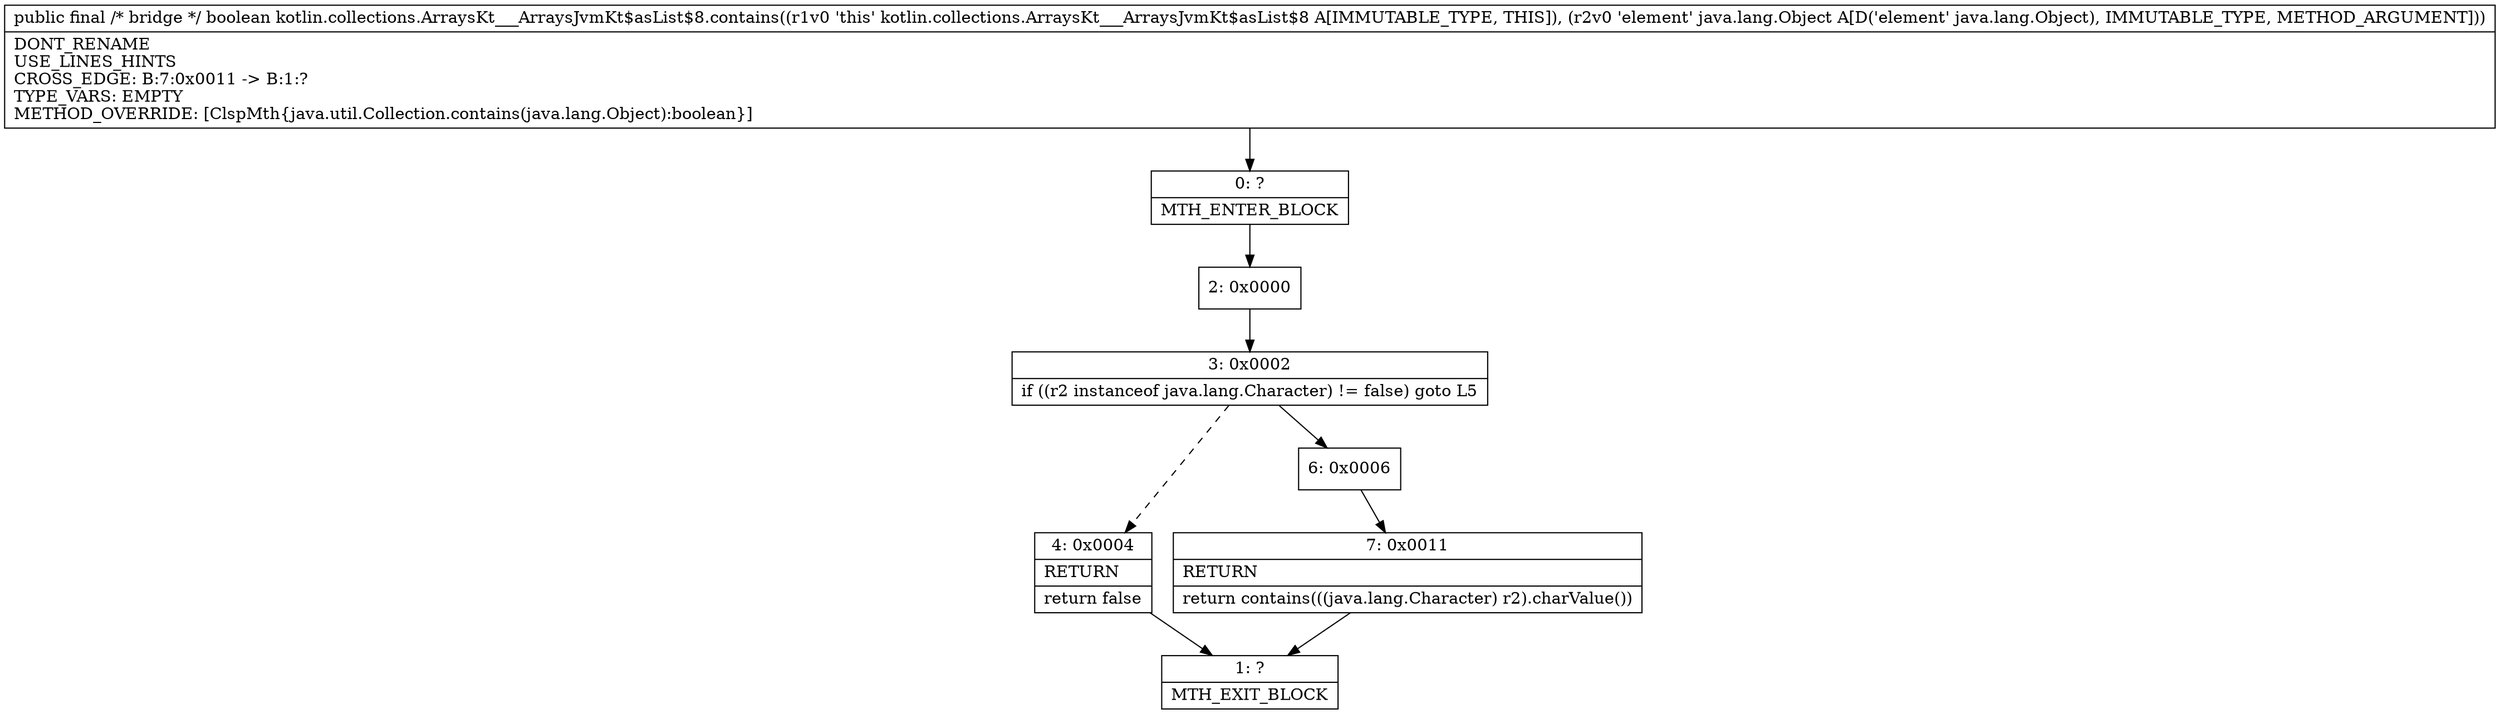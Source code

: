digraph "CFG forkotlin.collections.ArraysKt___ArraysJvmKt$asList$8.contains(Ljava\/lang\/Object;)Z" {
Node_0 [shape=record,label="{0\:\ ?|MTH_ENTER_BLOCK\l}"];
Node_2 [shape=record,label="{2\:\ 0x0000}"];
Node_3 [shape=record,label="{3\:\ 0x0002|if ((r2 instanceof java.lang.Character) != false) goto L5\l}"];
Node_4 [shape=record,label="{4\:\ 0x0004|RETURN\l|return false\l}"];
Node_1 [shape=record,label="{1\:\ ?|MTH_EXIT_BLOCK\l}"];
Node_6 [shape=record,label="{6\:\ 0x0006}"];
Node_7 [shape=record,label="{7\:\ 0x0011|RETURN\l|return contains(((java.lang.Character) r2).charValue())\l}"];
MethodNode[shape=record,label="{public final \/* bridge *\/ boolean kotlin.collections.ArraysKt___ArraysJvmKt$asList$8.contains((r1v0 'this' kotlin.collections.ArraysKt___ArraysJvmKt$asList$8 A[IMMUTABLE_TYPE, THIS]), (r2v0 'element' java.lang.Object A[D('element' java.lang.Object), IMMUTABLE_TYPE, METHOD_ARGUMENT]))  | DONT_RENAME\lUSE_LINES_HINTS\lCROSS_EDGE: B:7:0x0011 \-\> B:1:?\lTYPE_VARS: EMPTY\lMETHOD_OVERRIDE: [ClspMth\{java.util.Collection.contains(java.lang.Object):boolean\}]\l}"];
MethodNode -> Node_0;Node_0 -> Node_2;
Node_2 -> Node_3;
Node_3 -> Node_4[style=dashed];
Node_3 -> Node_6;
Node_4 -> Node_1;
Node_6 -> Node_7;
Node_7 -> Node_1;
}

